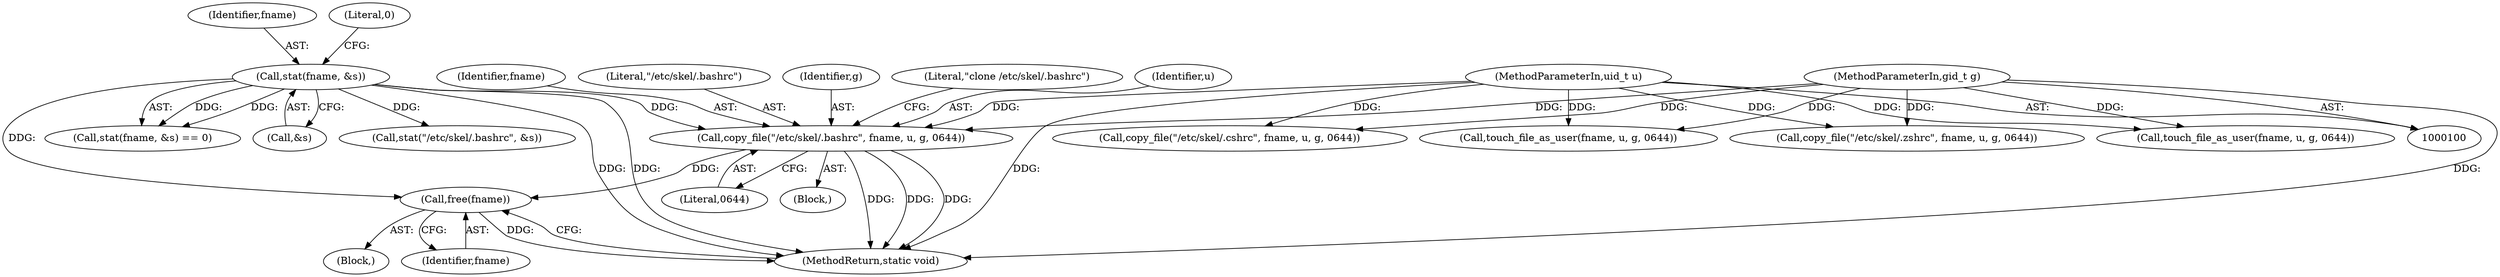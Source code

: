 digraph "0_firejail_b8a4ff9775318ca5e679183884a6a63f3da8f863_1@API" {
"1000265" [label="(Call,copy_file(\"/etc/skel/.bashrc\", fname, u, g, 0644))"];
"1000251" [label="(Call,stat(fname, &s))"];
"1000102" [label="(MethodParameterIn,uid_t u)"];
"1000103" [label="(MethodParameterIn,gid_t g)"];
"1000273" [label="(Call,free(fname))"];
"1000250" [label="(Call,stat(fname, &s) == 0)"];
"1000267" [label="(Identifier,fname)"];
"1000273" [label="(Call,free(fname))"];
"1000252" [label="(Identifier,fname)"];
"1000270" [label="(Literal,0644)"];
"1000215" [label="(Call,copy_file(\"/etc/skel/.cshrc\", fname, u, g, 0644))"];
"1000225" [label="(Call,touch_file_as_user(fname, u, g, 0644))"];
"1000251" [label="(Call,stat(fname, &s))"];
"1000164" [label="(Call,touch_file_as_user(fname, u, g, 0644))"];
"1000264" [label="(Block,)"];
"1000266" [label="(Literal,\"/etc/skel/.bashrc\")"];
"1000265" [label="(Call,copy_file(\"/etc/skel/.bashrc\", fname, u, g, 0644))"];
"1000255" [label="(Literal,0)"];
"1000103" [label="(MethodParameterIn,gid_t g)"];
"1000102" [label="(MethodParameterIn,uid_t u)"];
"1000275" [label="(MethodReturn,static void)"];
"1000269" [label="(Identifier,g)"];
"1000253" [label="(Call,&s)"];
"1000272" [label="(Literal,\"clone /etc/skel/.bashrc\")"];
"1000268" [label="(Identifier,u)"];
"1000154" [label="(Call,copy_file(\"/etc/skel/.zshrc\", fname, u, g, 0644))"];
"1000274" [label="(Identifier,fname)"];
"1000259" [label="(Call,stat(\"/etc/skel/.bashrc\", &s))"];
"1000236" [label="(Block,)"];
"1000265" -> "1000264"  [label="AST: "];
"1000265" -> "1000270"  [label="CFG: "];
"1000266" -> "1000265"  [label="AST: "];
"1000267" -> "1000265"  [label="AST: "];
"1000268" -> "1000265"  [label="AST: "];
"1000269" -> "1000265"  [label="AST: "];
"1000270" -> "1000265"  [label="AST: "];
"1000272" -> "1000265"  [label="CFG: "];
"1000265" -> "1000275"  [label="DDG: "];
"1000265" -> "1000275"  [label="DDG: "];
"1000265" -> "1000275"  [label="DDG: "];
"1000251" -> "1000265"  [label="DDG: "];
"1000102" -> "1000265"  [label="DDG: "];
"1000103" -> "1000265"  [label="DDG: "];
"1000265" -> "1000273"  [label="DDG: "];
"1000251" -> "1000250"  [label="AST: "];
"1000251" -> "1000253"  [label="CFG: "];
"1000252" -> "1000251"  [label="AST: "];
"1000253" -> "1000251"  [label="AST: "];
"1000255" -> "1000251"  [label="CFG: "];
"1000251" -> "1000275"  [label="DDG: "];
"1000251" -> "1000275"  [label="DDG: "];
"1000251" -> "1000250"  [label="DDG: "];
"1000251" -> "1000250"  [label="DDG: "];
"1000251" -> "1000259"  [label="DDG: "];
"1000251" -> "1000273"  [label="DDG: "];
"1000102" -> "1000100"  [label="AST: "];
"1000102" -> "1000275"  [label="DDG: "];
"1000102" -> "1000154"  [label="DDG: "];
"1000102" -> "1000164"  [label="DDG: "];
"1000102" -> "1000215"  [label="DDG: "];
"1000102" -> "1000225"  [label="DDG: "];
"1000103" -> "1000100"  [label="AST: "];
"1000103" -> "1000275"  [label="DDG: "];
"1000103" -> "1000154"  [label="DDG: "];
"1000103" -> "1000164"  [label="DDG: "];
"1000103" -> "1000215"  [label="DDG: "];
"1000103" -> "1000225"  [label="DDG: "];
"1000273" -> "1000236"  [label="AST: "];
"1000273" -> "1000274"  [label="CFG: "];
"1000274" -> "1000273"  [label="AST: "];
"1000275" -> "1000273"  [label="CFG: "];
"1000273" -> "1000275"  [label="DDG: "];
}

